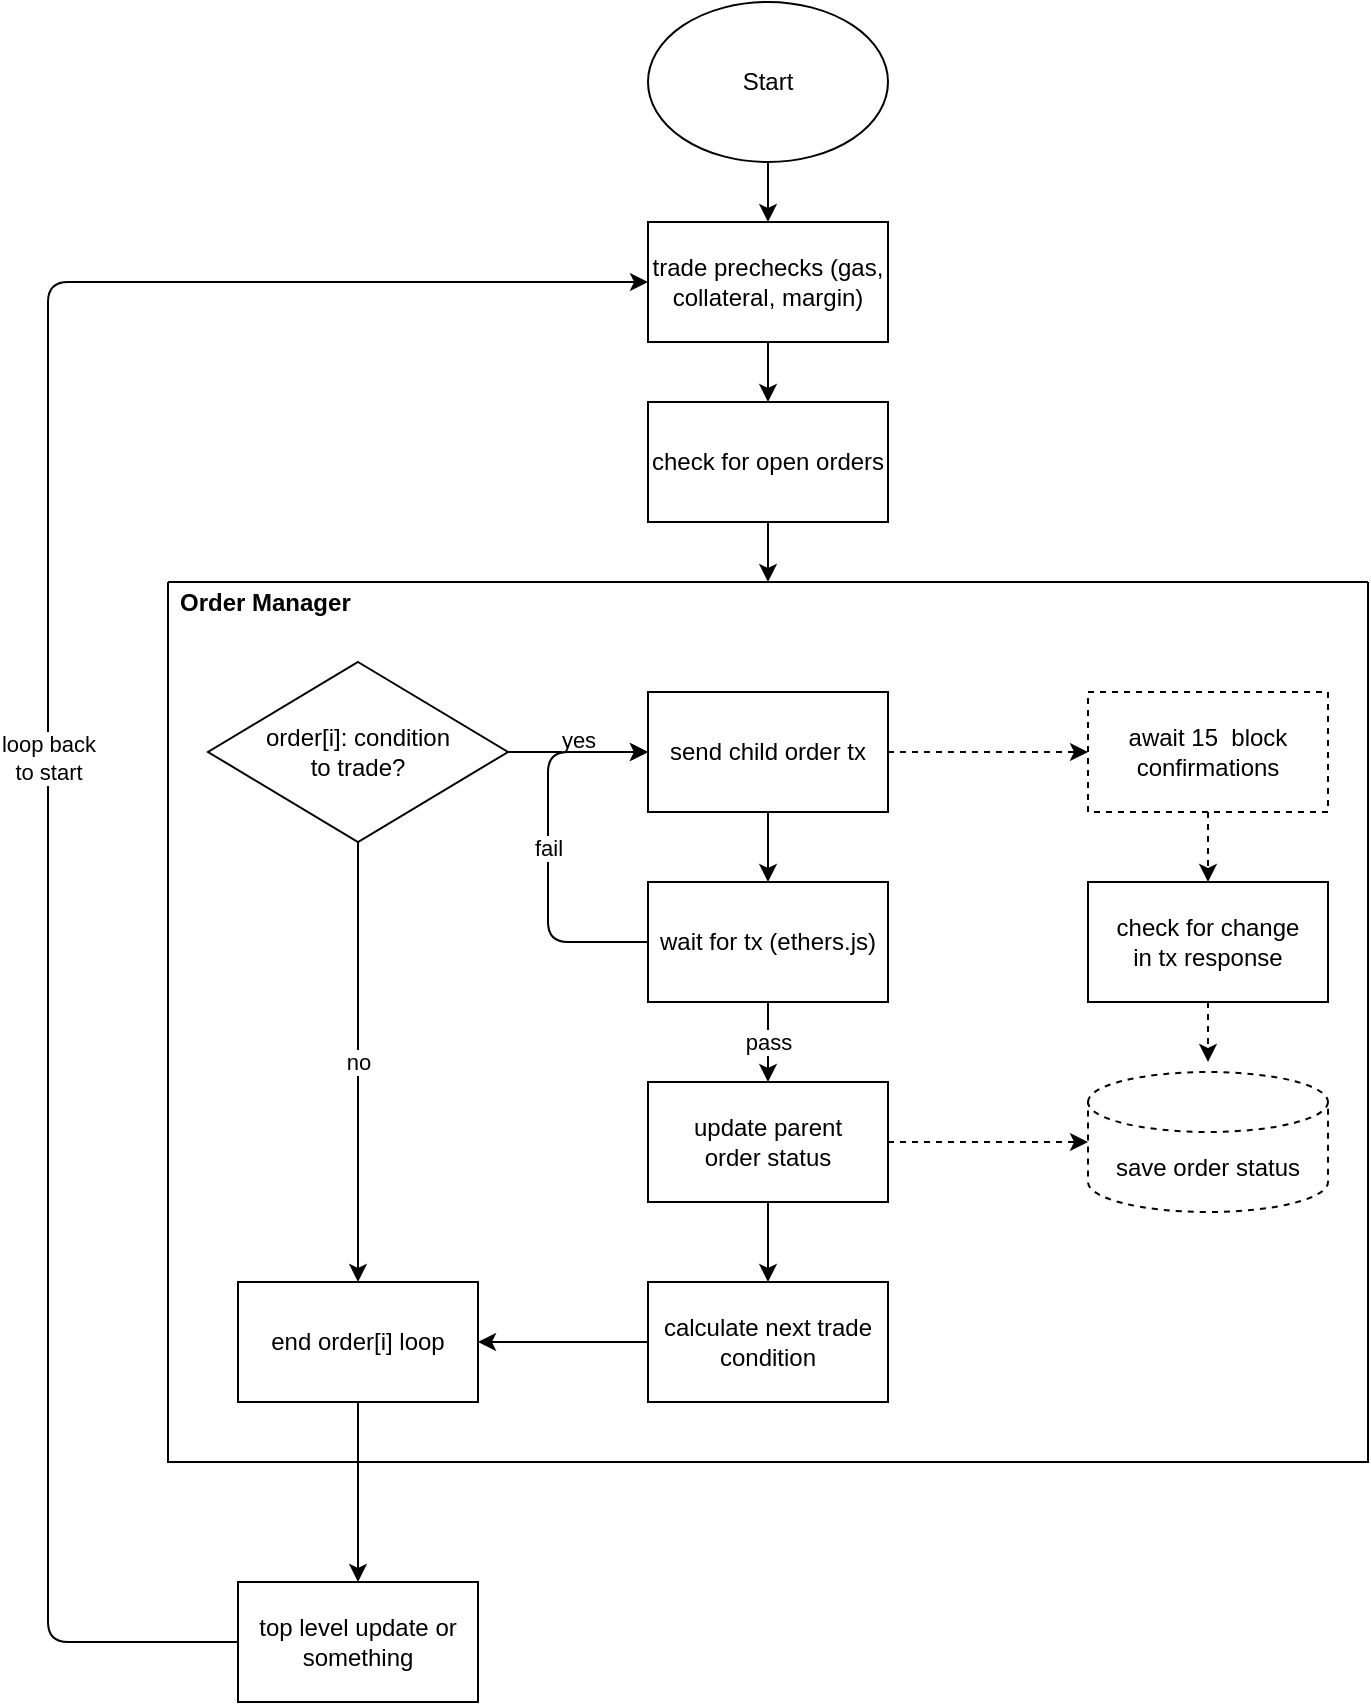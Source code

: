 <mxfile version="15.1.4" type="github"><diagram id="ZdmGk6IPYKaeDIPPrwFB" name="Page-1"><mxGraphModel dx="1422" dy="762" grid="1" gridSize="10" guides="1" tooltips="1" connect="1" arrows="1" fold="1" page="1" pageScale="1" pageWidth="850" pageHeight="1100" math="0" shadow="0"><root><mxCell id="0"/><mxCell id="1" parent="0"/><mxCell id="_0Pd_bxFQzBcdaT3m3x4-1" value="Start" style="ellipse;whiteSpace=wrap;html=1;" vertex="1" parent="1"><mxGeometry x="360" y="10" width="120" height="80" as="geometry"/></mxCell><mxCell id="_0Pd_bxFQzBcdaT3m3x4-2" value="check for open orders" style="rounded=0;whiteSpace=wrap;html=1;" vertex="1" parent="1"><mxGeometry x="360" y="210" width="120" height="60" as="geometry"/></mxCell><mxCell id="_0Pd_bxFQzBcdaT3m3x4-3" value="Order Manager" style="swimlane;startSize=0;align=left;spacingTop=19;glass=0;spacingLeft=4;" vertex="1" parent="1"><mxGeometry x="120" y="300" width="600" height="440" as="geometry"/></mxCell><mxCell id="_0Pd_bxFQzBcdaT3m3x4-6" value="order[i]: condition &lt;br&gt;to trade?" style="rhombus;whiteSpace=wrap;html=1;" vertex="1" parent="_0Pd_bxFQzBcdaT3m3x4-3"><mxGeometry x="20" y="40" width="150" height="90" as="geometry"/></mxCell><mxCell id="_0Pd_bxFQzBcdaT3m3x4-7" value="send child order tx" style="rounded=0;whiteSpace=wrap;html=1;glass=0;align=center;" vertex="1" parent="_0Pd_bxFQzBcdaT3m3x4-3"><mxGeometry x="240" y="55" width="120" height="60" as="geometry"/></mxCell><mxCell id="_0Pd_bxFQzBcdaT3m3x4-8" value="wait for tx (ethers.js)" style="rounded=0;whiteSpace=wrap;html=1;glass=0;align=center;" vertex="1" parent="_0Pd_bxFQzBcdaT3m3x4-3"><mxGeometry x="240" y="150" width="120" height="60" as="geometry"/></mxCell><mxCell id="_0Pd_bxFQzBcdaT3m3x4-9" value="await 15&amp;nbsp; block confirmations" style="rounded=0;whiteSpace=wrap;html=1;glass=0;align=center;dashed=1;" vertex="1" parent="_0Pd_bxFQzBcdaT3m3x4-3"><mxGeometry x="460" y="55" width="120" height="60" as="geometry"/></mxCell><mxCell id="_0Pd_bxFQzBcdaT3m3x4-10" value="update parent &lt;br&gt;order status" style="rounded=0;whiteSpace=wrap;html=1;glass=0;align=center;" vertex="1" parent="_0Pd_bxFQzBcdaT3m3x4-3"><mxGeometry x="240" y="250" width="120" height="60" as="geometry"/></mxCell><mxCell id="_0Pd_bxFQzBcdaT3m3x4-12" value="end order[i] loop" style="rounded=0;whiteSpace=wrap;html=1;glass=0;align=center;" vertex="1" parent="_0Pd_bxFQzBcdaT3m3x4-3"><mxGeometry x="35" y="350" width="120" height="60" as="geometry"/></mxCell><mxCell id="_0Pd_bxFQzBcdaT3m3x4-13" value="save order status" style="shape=cylinder3;whiteSpace=wrap;html=1;boundedLbl=1;backgroundOutline=1;size=15;glass=0;align=center;dashed=1;" vertex="1" parent="_0Pd_bxFQzBcdaT3m3x4-3"><mxGeometry x="460" y="245" width="120" height="70" as="geometry"/></mxCell><mxCell id="_0Pd_bxFQzBcdaT3m3x4-14" value="" style="endArrow=classic;html=1;entryX=0;entryY=0.5;entryDx=0;entryDy=0;exitX=1;exitY=0.5;exitDx=0;exitDy=0;dashed=1;" edge="1" parent="_0Pd_bxFQzBcdaT3m3x4-3" source="_0Pd_bxFQzBcdaT3m3x4-7" target="_0Pd_bxFQzBcdaT3m3x4-9"><mxGeometry width="50" height="50" relative="1" as="geometry"><mxPoint x="370" y="90" as="sourcePoint"/><mxPoint x="420" y="40" as="targetPoint"/></mxGeometry></mxCell><mxCell id="_0Pd_bxFQzBcdaT3m3x4-17" value="" style="endArrow=classic;html=1;exitX=0.5;exitY=1;exitDx=0;exitDy=0;entryX=0.5;entryY=0;entryDx=0;entryDy=0;" edge="1" parent="_0Pd_bxFQzBcdaT3m3x4-3" source="_0Pd_bxFQzBcdaT3m3x4-7" target="_0Pd_bxFQzBcdaT3m3x4-8"><mxGeometry width="50" height="50" relative="1" as="geometry"><mxPoint x="280" y="180" as="sourcePoint"/><mxPoint x="410" y="160" as="targetPoint"/></mxGeometry></mxCell><mxCell id="_0Pd_bxFQzBcdaT3m3x4-18" value="pass" style="endArrow=classic;html=1;entryX=0.5;entryY=0;entryDx=0;entryDy=0;exitX=0.5;exitY=1;exitDx=0;exitDy=0;" edge="1" parent="_0Pd_bxFQzBcdaT3m3x4-3" source="_0Pd_bxFQzBcdaT3m3x4-8" target="_0Pd_bxFQzBcdaT3m3x4-10"><mxGeometry width="50" height="50" relative="1" as="geometry"><mxPoint x="280" y="180" as="sourcePoint"/><mxPoint x="330" y="130" as="targetPoint"/></mxGeometry></mxCell><mxCell id="_0Pd_bxFQzBcdaT3m3x4-19" value="" style="endArrow=classic;html=1;entryX=0.5;entryY=0;entryDx=0;entryDy=0;exitX=0.5;exitY=1;exitDx=0;exitDy=0;" edge="1" parent="_0Pd_bxFQzBcdaT3m3x4-3" source="_0Pd_bxFQzBcdaT3m3x4-10" target="_0Pd_bxFQzBcdaT3m3x4-45"><mxGeometry width="50" height="50" relative="1" as="geometry"><mxPoint x="280" y="180" as="sourcePoint"/><mxPoint x="300" y="340" as="targetPoint"/></mxGeometry></mxCell><mxCell id="_0Pd_bxFQzBcdaT3m3x4-20" value="" style="endArrow=classic;html=1;entryX=0;entryY=0.5;entryDx=0;entryDy=0;entryPerimeter=0;exitX=1;exitY=0.5;exitDx=0;exitDy=0;dashed=1;" edge="1" parent="_0Pd_bxFQzBcdaT3m3x4-3" source="_0Pd_bxFQzBcdaT3m3x4-10" target="_0Pd_bxFQzBcdaT3m3x4-13"><mxGeometry width="50" height="50" relative="1" as="geometry"><mxPoint x="280" y="180" as="sourcePoint"/><mxPoint x="330" y="130" as="targetPoint"/></mxGeometry></mxCell><mxCell id="_0Pd_bxFQzBcdaT3m3x4-23" value="check for change &lt;br&gt;in tx response" style="rounded=0;whiteSpace=wrap;html=1;glass=0;align=center;" vertex="1" parent="_0Pd_bxFQzBcdaT3m3x4-3"><mxGeometry x="460" y="150" width="120" height="60" as="geometry"/></mxCell><mxCell id="_0Pd_bxFQzBcdaT3m3x4-24" value="" style="endArrow=classic;html=1;entryX=0.5;entryY=0;entryDx=0;entryDy=0;exitX=0.5;exitY=1;exitDx=0;exitDy=0;dashed=1;" edge="1" parent="_0Pd_bxFQzBcdaT3m3x4-3" source="_0Pd_bxFQzBcdaT3m3x4-9" target="_0Pd_bxFQzBcdaT3m3x4-23"><mxGeometry width="50" height="50" relative="1" as="geometry"><mxPoint x="280" y="180" as="sourcePoint"/><mxPoint x="330" y="130" as="targetPoint"/></mxGeometry></mxCell><mxCell id="_0Pd_bxFQzBcdaT3m3x4-25" value="" style="endArrow=classic;html=1;exitX=0.5;exitY=1;exitDx=0;exitDy=0;dashed=1;" edge="1" parent="_0Pd_bxFQzBcdaT3m3x4-3" source="_0Pd_bxFQzBcdaT3m3x4-23"><mxGeometry width="50" height="50" relative="1" as="geometry"><mxPoint x="530" y="125" as="sourcePoint"/><mxPoint x="520" y="240" as="targetPoint"/></mxGeometry></mxCell><mxCell id="_0Pd_bxFQzBcdaT3m3x4-26" value="yes" style="endArrow=classic;html=1;exitX=1;exitY=0.5;exitDx=0;exitDy=0;entryX=0;entryY=0.5;entryDx=0;entryDy=0;spacingTop=-12;" edge="1" parent="_0Pd_bxFQzBcdaT3m3x4-3" source="_0Pd_bxFQzBcdaT3m3x4-6" target="_0Pd_bxFQzBcdaT3m3x4-7"><mxGeometry width="50" height="50" relative="1" as="geometry"><mxPoint x="280" y="180" as="sourcePoint"/><mxPoint x="330" y="130" as="targetPoint"/></mxGeometry></mxCell><mxCell id="_0Pd_bxFQzBcdaT3m3x4-27" value="no" style="endArrow=classic;html=1;entryX=0.5;entryY=0;entryDx=0;entryDy=0;exitX=0.5;exitY=1;exitDx=0;exitDy=0;" edge="1" parent="_0Pd_bxFQzBcdaT3m3x4-3" source="_0Pd_bxFQzBcdaT3m3x4-6" target="_0Pd_bxFQzBcdaT3m3x4-12"><mxGeometry width="50" height="50" relative="1" as="geometry"><mxPoint x="280" y="180" as="sourcePoint"/><mxPoint x="330" y="130" as="targetPoint"/></mxGeometry></mxCell><mxCell id="_0Pd_bxFQzBcdaT3m3x4-33" value="fail" style="endArrow=classic;html=1;entryX=0;entryY=0.5;entryDx=0;entryDy=0;exitX=0;exitY=0.5;exitDx=0;exitDy=0;edgeStyle=orthogonalEdgeStyle;" edge="1" parent="_0Pd_bxFQzBcdaT3m3x4-3" source="_0Pd_bxFQzBcdaT3m3x4-8" target="_0Pd_bxFQzBcdaT3m3x4-7"><mxGeometry width="50" height="50" relative="1" as="geometry"><mxPoint x="160" y="165" as="sourcePoint"/><mxPoint x="210" y="115" as="targetPoint"/><Array as="points"><mxPoint x="190" y="180"/><mxPoint x="190" y="85"/></Array></mxGeometry></mxCell><mxCell id="_0Pd_bxFQzBcdaT3m3x4-45" value="calculate next trade condition" style="rounded=0;whiteSpace=wrap;html=1;glass=0;align=center;" vertex="1" parent="_0Pd_bxFQzBcdaT3m3x4-3"><mxGeometry x="240" y="350" width="120" height="60" as="geometry"/></mxCell><mxCell id="_0Pd_bxFQzBcdaT3m3x4-47" value="" style="endArrow=classic;html=1;entryX=1;entryY=0.5;entryDx=0;entryDy=0;exitX=0;exitY=0.5;exitDx=0;exitDy=0;" edge="1" parent="_0Pd_bxFQzBcdaT3m3x4-3" source="_0Pd_bxFQzBcdaT3m3x4-45" target="_0Pd_bxFQzBcdaT3m3x4-12"><mxGeometry width="50" height="50" relative="1" as="geometry"><mxPoint x="280" y="370" as="sourcePoint"/><mxPoint x="330" y="320" as="targetPoint"/></mxGeometry></mxCell><mxCell id="_0Pd_bxFQzBcdaT3m3x4-34" value="" style="endArrow=classic;html=1;entryX=0.5;entryY=0;entryDx=0;entryDy=0;exitX=0.5;exitY=1;exitDx=0;exitDy=0;" edge="1" parent="1" source="_0Pd_bxFQzBcdaT3m3x4-2" target="_0Pd_bxFQzBcdaT3m3x4-3"><mxGeometry width="50" height="50" relative="1" as="geometry"><mxPoint x="400" y="490" as="sourcePoint"/><mxPoint x="450" y="440" as="targetPoint"/></mxGeometry></mxCell><mxCell id="_0Pd_bxFQzBcdaT3m3x4-35" value="trade prechecks (gas, collateral, margin)" style="rounded=0;whiteSpace=wrap;html=1;" vertex="1" parent="1"><mxGeometry x="360" y="120" width="120" height="60" as="geometry"/></mxCell><mxCell id="_0Pd_bxFQzBcdaT3m3x4-36" value="" style="endArrow=classic;html=1;entryX=0.5;entryY=0;entryDx=0;entryDy=0;exitX=0.5;exitY=1;exitDx=0;exitDy=0;" edge="1" parent="1" source="_0Pd_bxFQzBcdaT3m3x4-35" target="_0Pd_bxFQzBcdaT3m3x4-2"><mxGeometry width="50" height="50" relative="1" as="geometry"><mxPoint x="400" y="390" as="sourcePoint"/><mxPoint x="450" y="340" as="targetPoint"/></mxGeometry></mxCell><mxCell id="_0Pd_bxFQzBcdaT3m3x4-37" value="" style="endArrow=classic;html=1;entryX=0.5;entryY=0;entryDx=0;entryDy=0;exitX=0.5;exitY=1;exitDx=0;exitDy=0;" edge="1" parent="1" source="_0Pd_bxFQzBcdaT3m3x4-1" target="_0Pd_bxFQzBcdaT3m3x4-35"><mxGeometry width="50" height="50" relative="1" as="geometry"><mxPoint x="400" y="390" as="sourcePoint"/><mxPoint x="450" y="340" as="targetPoint"/></mxGeometry></mxCell><mxCell id="_0Pd_bxFQzBcdaT3m3x4-49" value="" style="endArrow=classic;html=1;exitX=0.5;exitY=1;exitDx=0;exitDy=0;entryX=0.5;entryY=0;entryDx=0;entryDy=0;" edge="1" parent="1" source="_0Pd_bxFQzBcdaT3m3x4-12" target="_0Pd_bxFQzBcdaT3m3x4-51"><mxGeometry width="50" height="50" relative="1" as="geometry"><mxPoint x="400" y="670" as="sourcePoint"/><mxPoint x="215" y="820" as="targetPoint"/></mxGeometry></mxCell><mxCell id="_0Pd_bxFQzBcdaT3m3x4-51" value="top level update or something" style="rounded=0;whiteSpace=wrap;html=1;glass=0;align=center;" vertex="1" parent="1"><mxGeometry x="155" y="800" width="120" height="60" as="geometry"/></mxCell><mxCell id="_0Pd_bxFQzBcdaT3m3x4-52" value="loop back&lt;br&gt;to start" style="endArrow=classic;html=1;entryX=0;entryY=0.5;entryDx=0;entryDy=0;exitX=0;exitY=0.5;exitDx=0;exitDy=0;edgeStyle=orthogonalEdgeStyle;" edge="1" parent="1" source="_0Pd_bxFQzBcdaT3m3x4-51" target="_0Pd_bxFQzBcdaT3m3x4-35"><mxGeometry width="50" height="50" relative="1" as="geometry"><mxPoint x="400" y="540" as="sourcePoint"/><mxPoint x="270" y="180" as="targetPoint"/><Array as="points"><mxPoint x="60" y="830"/><mxPoint x="60" y="150"/></Array></mxGeometry></mxCell></root></mxGraphModel></diagram></mxfile>